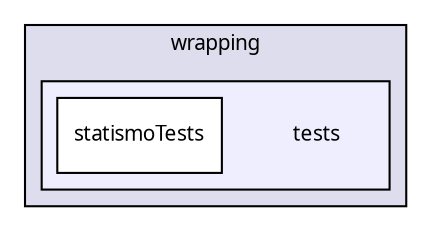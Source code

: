 digraph "tests" {
  compound=true
  node [ fontsize="10", fontname="FreeSans.ttf"];
  edge [ labelfontsize="10", labelfontname="FreeSans.ttf"];
  subgraph clusterdir_fb5dde2305cf08e611500fcc760d8782 {
    graph [ bgcolor="#ddddee", pencolor="black", label="wrapping" fontname="FreeSans.ttf", fontsize="10", URL="dir_fb5dde2305cf08e611500fcc760d8782.html"]
  subgraph clusterdir_366e0ead4dac2034093a34b67ec0f7e8 {
    graph [ bgcolor="#eeeeff", pencolor="black", label="" URL="dir_366e0ead4dac2034093a34b67ec0f7e8.html"];
    dir_366e0ead4dac2034093a34b67ec0f7e8 [shape=plaintext label="tests"];
    dir_821429dea7a3e1477ae5311a4b4a69fc [shape=box label="statismoTests" color="black" fillcolor="white" style="filled" URL="dir_821429dea7a3e1477ae5311a4b4a69fc.html"];
  }
  }
}
